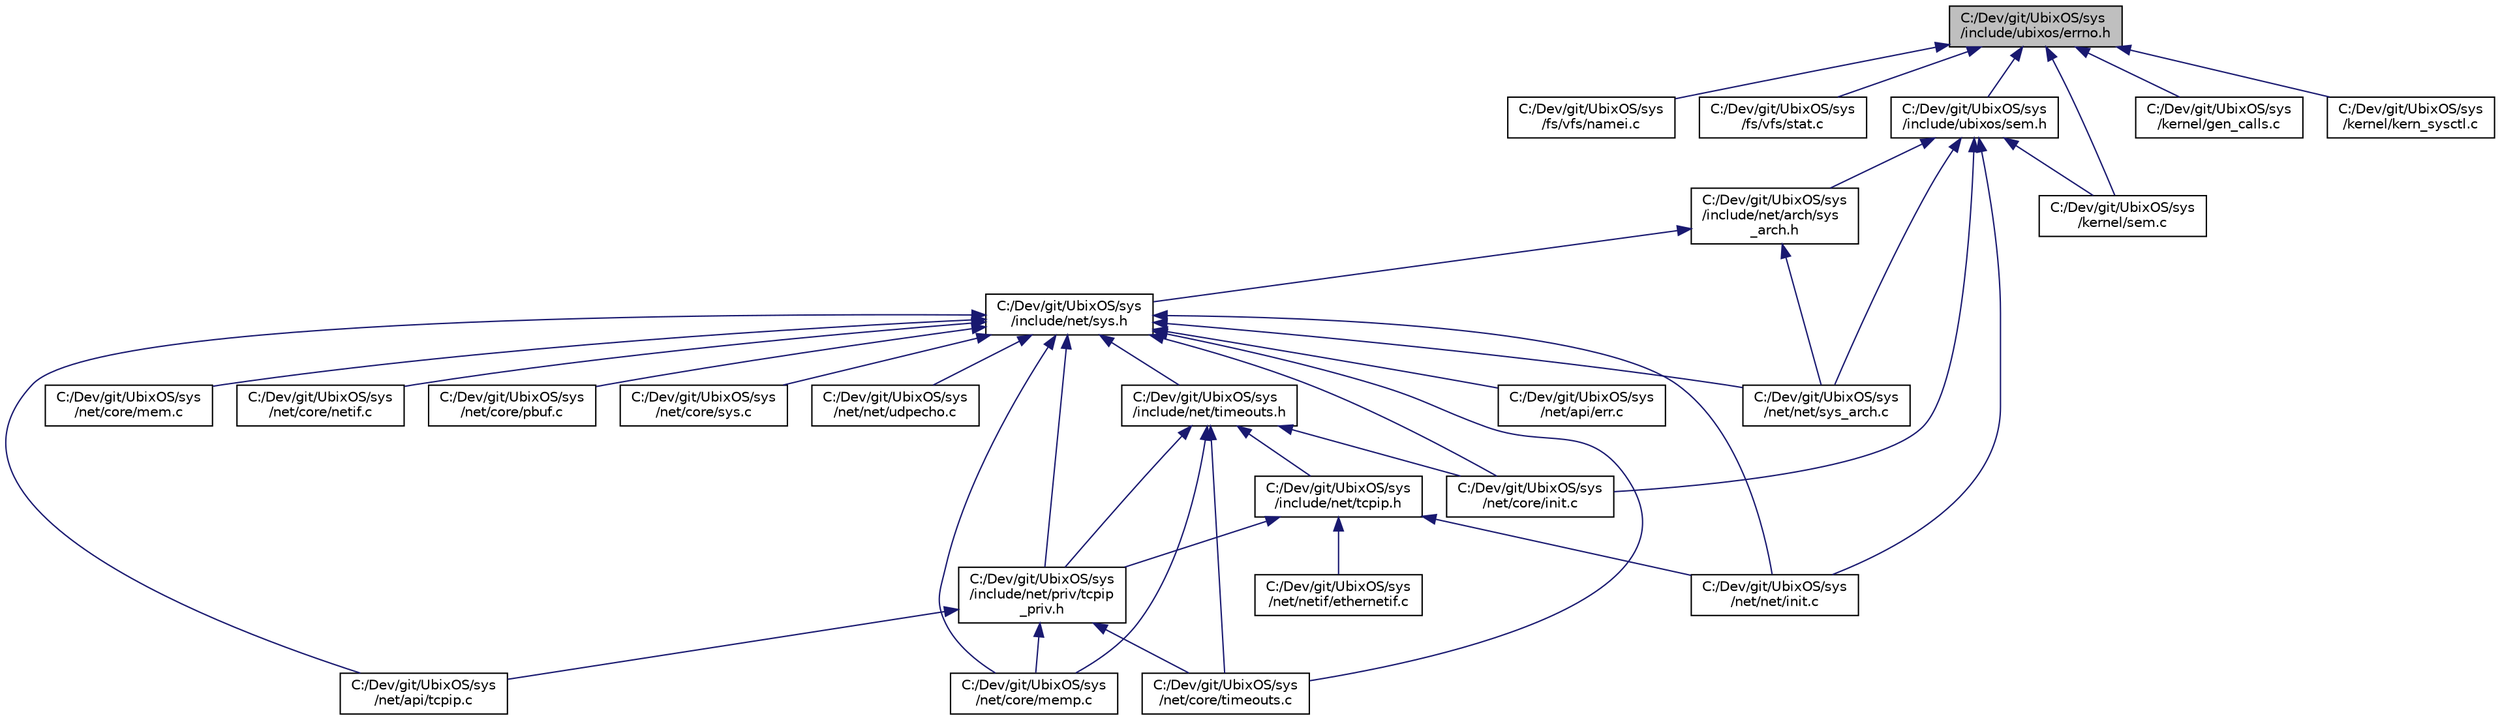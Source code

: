 digraph "C:/Dev/git/UbixOS/sys/include/ubixos/errno.h"
{
 // LATEX_PDF_SIZE
  edge [fontname="Helvetica",fontsize="10",labelfontname="Helvetica",labelfontsize="10"];
  node [fontname="Helvetica",fontsize="10",shape=record];
  Node1 [label="C:/Dev/git/UbixOS/sys\l/include/ubixos/errno.h",height=0.2,width=0.4,color="black", fillcolor="grey75", style="filled", fontcolor="black",tooltip=" "];
  Node1 -> Node2 [dir="back",color="midnightblue",fontsize="10",style="solid",fontname="Helvetica"];
  Node2 [label="C:/Dev/git/UbixOS/sys\l/fs/vfs/namei.c",height=0.2,width=0.4,color="black", fillcolor="white", style="filled",URL="$namei_8c.html",tooltip=" "];
  Node1 -> Node3 [dir="back",color="midnightblue",fontsize="10",style="solid",fontname="Helvetica"];
  Node3 [label="C:/Dev/git/UbixOS/sys\l/fs/vfs/stat.c",height=0.2,width=0.4,color="black", fillcolor="white", style="filled",URL="$stat_8c.html",tooltip=" "];
  Node1 -> Node4 [dir="back",color="midnightblue",fontsize="10",style="solid",fontname="Helvetica"];
  Node4 [label="C:/Dev/git/UbixOS/sys\l/include/ubixos/sem.h",height=0.2,width=0.4,color="black", fillcolor="white", style="filled",URL="$sem_8h.html",tooltip=" "];
  Node4 -> Node5 [dir="back",color="midnightblue",fontsize="10",style="solid",fontname="Helvetica"];
  Node5 [label="C:/Dev/git/UbixOS/sys\l/include/net/arch/sys\l_arch.h",height=0.2,width=0.4,color="black", fillcolor="white", style="filled",URL="$sys__arch_8h.html",tooltip=" "];
  Node5 -> Node6 [dir="back",color="midnightblue",fontsize="10",style="solid",fontname="Helvetica"];
  Node6 [label="C:/Dev/git/UbixOS/sys\l/include/net/sys.h",height=0.2,width=0.4,color="black", fillcolor="white", style="filled",URL="$sys_8h.html",tooltip=" "];
  Node6 -> Node7 [dir="back",color="midnightblue",fontsize="10",style="solid",fontname="Helvetica"];
  Node7 [label="C:/Dev/git/UbixOS/sys\l/include/net/priv/tcpip\l_priv.h",height=0.2,width=0.4,color="black", fillcolor="white", style="filled",URL="$tcpip__priv_8h.html",tooltip=" "];
  Node7 -> Node8 [dir="back",color="midnightblue",fontsize="10",style="solid",fontname="Helvetica"];
  Node8 [label="C:/Dev/git/UbixOS/sys\l/net/api/tcpip.c",height=0.2,width=0.4,color="black", fillcolor="white", style="filled",URL="$tcpip_8c.html",tooltip=" "];
  Node7 -> Node9 [dir="back",color="midnightblue",fontsize="10",style="solid",fontname="Helvetica"];
  Node9 [label="C:/Dev/git/UbixOS/sys\l/net/core/memp.c",height=0.2,width=0.4,color="black", fillcolor="white", style="filled",URL="$memp_8c.html",tooltip=" "];
  Node7 -> Node10 [dir="back",color="midnightblue",fontsize="10",style="solid",fontname="Helvetica"];
  Node10 [label="C:/Dev/git/UbixOS/sys\l/net/core/timeouts.c",height=0.2,width=0.4,color="black", fillcolor="white", style="filled",URL="$timeouts_8c.html",tooltip=" "];
  Node6 -> Node11 [dir="back",color="midnightblue",fontsize="10",style="solid",fontname="Helvetica"];
  Node11 [label="C:/Dev/git/UbixOS/sys\l/include/net/timeouts.h",height=0.2,width=0.4,color="black", fillcolor="white", style="filled",URL="$timeouts_8h.html",tooltip=" "];
  Node11 -> Node7 [dir="back",color="midnightblue",fontsize="10",style="solid",fontname="Helvetica"];
  Node11 -> Node12 [dir="back",color="midnightblue",fontsize="10",style="solid",fontname="Helvetica"];
  Node12 [label="C:/Dev/git/UbixOS/sys\l/include/net/tcpip.h",height=0.2,width=0.4,color="black", fillcolor="white", style="filled",URL="$tcpip_8h.html",tooltip=" "];
  Node12 -> Node7 [dir="back",color="midnightblue",fontsize="10",style="solid",fontname="Helvetica"];
  Node12 -> Node13 [dir="back",color="midnightblue",fontsize="10",style="solid",fontname="Helvetica"];
  Node13 [label="C:/Dev/git/UbixOS/sys\l/net/net/init.c",height=0.2,width=0.4,color="black", fillcolor="white", style="filled",URL="$net_2init_8c.html",tooltip=" "];
  Node12 -> Node14 [dir="back",color="midnightblue",fontsize="10",style="solid",fontname="Helvetica"];
  Node14 [label="C:/Dev/git/UbixOS/sys\l/net/netif/ethernetif.c",height=0.2,width=0.4,color="black", fillcolor="white", style="filled",URL="$ethernetif_8c.html",tooltip=" "];
  Node11 -> Node15 [dir="back",color="midnightblue",fontsize="10",style="solid",fontname="Helvetica"];
  Node15 [label="C:/Dev/git/UbixOS/sys\l/net/core/init.c",height=0.2,width=0.4,color="black", fillcolor="white", style="filled",URL="$core_2init_8c.html",tooltip=" "];
  Node11 -> Node9 [dir="back",color="midnightblue",fontsize="10",style="solid",fontname="Helvetica"];
  Node11 -> Node10 [dir="back",color="midnightblue",fontsize="10",style="solid",fontname="Helvetica"];
  Node6 -> Node16 [dir="back",color="midnightblue",fontsize="10",style="solid",fontname="Helvetica"];
  Node16 [label="C:/Dev/git/UbixOS/sys\l/net/api/err.c",height=0.2,width=0.4,color="black", fillcolor="white", style="filled",URL="$err_8c.html",tooltip=" "];
  Node6 -> Node8 [dir="back",color="midnightblue",fontsize="10",style="solid",fontname="Helvetica"];
  Node6 -> Node15 [dir="back",color="midnightblue",fontsize="10",style="solid",fontname="Helvetica"];
  Node6 -> Node17 [dir="back",color="midnightblue",fontsize="10",style="solid",fontname="Helvetica"];
  Node17 [label="C:/Dev/git/UbixOS/sys\l/net/core/mem.c",height=0.2,width=0.4,color="black", fillcolor="white", style="filled",URL="$mem_8c.html",tooltip=" "];
  Node6 -> Node9 [dir="back",color="midnightblue",fontsize="10",style="solid",fontname="Helvetica"];
  Node6 -> Node18 [dir="back",color="midnightblue",fontsize="10",style="solid",fontname="Helvetica"];
  Node18 [label="C:/Dev/git/UbixOS/sys\l/net/core/netif.c",height=0.2,width=0.4,color="black", fillcolor="white", style="filled",URL="$netif_8c.html",tooltip=" "];
  Node6 -> Node19 [dir="back",color="midnightblue",fontsize="10",style="solid",fontname="Helvetica"];
  Node19 [label="C:/Dev/git/UbixOS/sys\l/net/core/pbuf.c",height=0.2,width=0.4,color="black", fillcolor="white", style="filled",URL="$pbuf_8c.html",tooltip=" "];
  Node6 -> Node20 [dir="back",color="midnightblue",fontsize="10",style="solid",fontname="Helvetica"];
  Node20 [label="C:/Dev/git/UbixOS/sys\l/net/core/sys.c",height=0.2,width=0.4,color="black", fillcolor="white", style="filled",URL="$sys_8c.html",tooltip=" "];
  Node6 -> Node10 [dir="back",color="midnightblue",fontsize="10",style="solid",fontname="Helvetica"];
  Node6 -> Node13 [dir="back",color="midnightblue",fontsize="10",style="solid",fontname="Helvetica"];
  Node6 -> Node21 [dir="back",color="midnightblue",fontsize="10",style="solid",fontname="Helvetica"];
  Node21 [label="C:/Dev/git/UbixOS/sys\l/net/net/sys_arch.c",height=0.2,width=0.4,color="black", fillcolor="white", style="filled",URL="$sys__arch_8c.html",tooltip=" "];
  Node6 -> Node22 [dir="back",color="midnightblue",fontsize="10",style="solid",fontname="Helvetica"];
  Node22 [label="C:/Dev/git/UbixOS/sys\l/net/net/udpecho.c",height=0.2,width=0.4,color="black", fillcolor="white", style="filled",URL="$udpecho_8c.html",tooltip=" "];
  Node5 -> Node21 [dir="back",color="midnightblue",fontsize="10",style="solid",fontname="Helvetica"];
  Node4 -> Node23 [dir="back",color="midnightblue",fontsize="10",style="solid",fontname="Helvetica"];
  Node23 [label="C:/Dev/git/UbixOS/sys\l/kernel/sem.c",height=0.2,width=0.4,color="black", fillcolor="white", style="filled",URL="$sem_8c.html",tooltip=" "];
  Node4 -> Node15 [dir="back",color="midnightblue",fontsize="10",style="solid",fontname="Helvetica"];
  Node4 -> Node13 [dir="back",color="midnightblue",fontsize="10",style="solid",fontname="Helvetica"];
  Node4 -> Node21 [dir="back",color="midnightblue",fontsize="10",style="solid",fontname="Helvetica"];
  Node1 -> Node24 [dir="back",color="midnightblue",fontsize="10",style="solid",fontname="Helvetica"];
  Node24 [label="C:/Dev/git/UbixOS/sys\l/kernel/gen_calls.c",height=0.2,width=0.4,color="black", fillcolor="white", style="filled",URL="$gen__calls_8c.html",tooltip=" "];
  Node1 -> Node25 [dir="back",color="midnightblue",fontsize="10",style="solid",fontname="Helvetica"];
  Node25 [label="C:/Dev/git/UbixOS/sys\l/kernel/kern_sysctl.c",height=0.2,width=0.4,color="black", fillcolor="white", style="filled",URL="$kern__sysctl_8c.html",tooltip=" "];
  Node1 -> Node23 [dir="back",color="midnightblue",fontsize="10",style="solid",fontname="Helvetica"];
}
